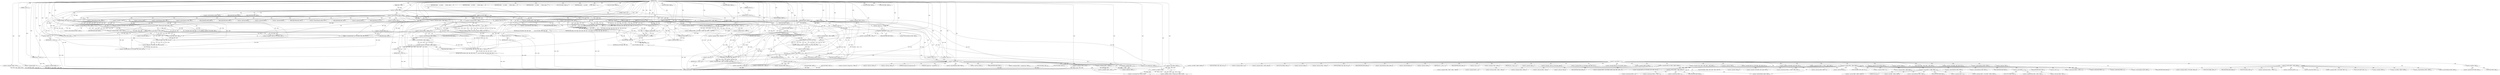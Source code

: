 digraph "FUN1" {  
"8" [label = <(METHOD,FUN1)<SUB>1</SUB>> ]
"790" [label = <(METHOD_RETURN,int)<SUB>1</SUB>> ]
"9" [label = <(PARAM,VAR1 **VAR2)<SUB>1</SUB>> ]
"10" [label = <(PARAM,const unsigned char **VAR3)<SUB>1</SUB>> ]
"11" [label = <(PARAM,long VAR4)<SUB>1</SUB>> ]
"12" [label = <(PARAM,const VAR5 *VAR6)<SUB>2</SUB>> ]
"13" [label = <(PARAM,int VAR7)<SUB>3</SUB>> ]
"14" [label = <(PARAM,int VAR8)<SUB>3</SUB>> ]
"15" [label = <(PARAM,char VAR9)<SUB>3</SUB>> ]
"16" [label = <(PARAM,VAR10 *VAR11)<SUB>3</SUB>> ]
"20" [label = <(&lt;operator&gt;.assignment,*VAR14 = NULL)<SUB>5</SUB>> ]
"26" [label = <(&lt;operator&gt;.assignment,*VAR20 = VAR6-&gt;VAR21)<SUB>8</SUB>> ]
"34" [label = <(&lt;operator&gt;.assignment,*VAR24 = NULL)<SUB>10</SUB>> ]
"38" [label = <(&lt;operator&gt;.assignment,*VAR26 = NULL)<SUB>11</SUB>> ]
"43" [label = <(&lt;operator&gt;.assignment,VAR27 = 0)<SUB>12</SUB>> ]
"54" [label = <(&lt;operator&gt;.assignment,VAR36 = 0)<SUB>17</SUB>> ]
"429" [label = <(FUN12,FUN12(VAR2, VAR34, VAR6))<SUB>180</SUB>> ]
"433" [label = <(&lt;operator&gt;.assignment,*VAR3 = VAR24)<SUB>181</SUB>> ]
"448" [label = <(RETURN,return 1;,return 1;)<SUB>184</SUB>> ]
"60" [label = <(&lt;operator&gt;.logicalNot,!VAR2)<SUB>19</SUB>> ]
"66" [label = <(&lt;operator&gt;.logicalAnd,VAR20 &amp;&amp; VAR20-&gt;VAR23)<SUB>21</SUB>> ]
"410" [label = <(&lt;operator&gt;.equals,VAR34 == VAR6-&gt;VAR58)<SUB>169</SUB>> ]
"438" [label = <(&lt;operator&gt;.logicalAnd,VAR23 &amp;&amp; !FUN9(VAR60, VAR2, VAR6, NULL))<SUB>182</SUB>> ]
"449" [label = <(LITERAL,1,return 1;)<SUB>184</SUB>> ]
"63" [label = <(RETURN,return 0;,return 0;)<SUB>20</SUB>> ]
"72" [label = <(&lt;operator&gt;.assignment,VAR23 = VAR20-&gt;VAR23)<SUB>22</SUB>> ]
"88" [label = <(IDENTIFIER,VAR40,{
    case VAR40:
        if (VAR6-&gt;VAR41) {
  ...)<SUB>27</SUB>> ]
"116" [label = <(RETURN,return FUN4(VAR2, VAR3, VAR4, VAR6,
           ...,return FUN4(VAR2, VAR3, VAR4, VAR6,
           ...)<SUB>38</SUB>> ]
"128" [label = <(IDENTIFIER,VAR45,{
    case VAR40:
        if (VAR6-&gt;VAR41) {
  ...)<SUB>42</SUB>> ]
"129" [label = <(&lt;operator&gt;.assignment,VAR24 = *VAR3)<SUB>43</SUB>> ]
"133" [label = <(&lt;operator&gt;.assignment,VAR36 = FUN5(NULL, &amp;VAR35, &amp;VAR28, NULL, NULL,
...)<SUB>45</SUB>> ]
"193" [label = <(RETURN,return FUN4(VAR2, VAR3, VAR4, VAR6, VAR35, 0, 0...,return FUN4(VAR2, VAR3, VAR4, VAR6, VAR35, 0, 0...)<SUB>68</SUB>> ]
"204" [label = <(IDENTIFIER,VAR51,{
    case VAR40:
        if (VAR6-&gt;VAR41) {
  ...)<SUB>70</SUB>> ]
"205" [label = <(&lt;operator&gt;.assignment,VAR18 = VAR6-&gt;VAR21)<SUB>72</SUB>> ]
"210" [label = <(RETURN,return VAR18-&gt;FUN7(VAR2, VAR3, VAR4, VAR6, VAR7...,return VAR18-&gt;FUN7(VAR2, VAR3, VAR4, VAR6, VAR7...)<SUB>73</SUB>> ]
"224" [label = <(IDENTIFIER,VAR52,{
    case VAR40:
        if (VAR6-&gt;VAR41) {
  ...)<SUB>75</SUB>> ]
"225" [label = <(&lt;operator&gt;.assignment,VAR16 = VAR6-&gt;VAR21)<SUB>77</SUB>> ]
"324" [label = <(&lt;operator&gt;.assignment,VAR38 = VAR16-&gt;FUN8(VAR2, VAR3, VAR4))<SUB>112</SUB>> ]
"348" [label = <(FUN2,FUN2(VAR42, VAR46))<SUB>120</SUB>> ]
"353" [label = <(IDENTIFIER,VAR55,{
    case VAR40:
        if (VAR6-&gt;VAR41) {
  ...)<SUB>123</SUB>> ]
"379" [label = <(&lt;operator&gt;.assignment,VAR36 = FUN3(VAR37, &amp;VAR24, VAR4, VAR13, 1, VAR11))<SUB>155</SUB>> ]
"402" [label = <(&lt;operator&gt;.assignment,VAR14 = VAR13)<SUB>163</SUB>> ]
"405" [label = <(FUN2,FUN2(VAR42, VAR46))<SUB>164</SUB>> ]
"425" [label = <(FUN2,FUN2(VAR42, VAR59))<SUB>176</SUB>> ]
"64" [label = <(LITERAL,0,return 0;)<SUB>20</SUB>> ]
"79" [label = <(&lt;operator&gt;.assignment,VAR23 = 0)<SUB>24</SUB>> ]
"117" [label = <(FUN4,FUN4(VAR2, VAR3, VAR4, VAR6,
                  ...)<SUB>38</SUB>> ]
"152" [label = <(&lt;operator&gt;.logicalNot,!VAR36)<SUB>47</SUB>> ]
"160" [label = <(&lt;operator&gt;.notEquals,VAR28 != VAR47)<SUB>53</SUB>> ]
"175" [label = <(&lt;operator&gt;.logicalNot,!(FUN6(VAR35) &amp; VAR6-&gt;VAR49))<SUB>61</SUB>> ]
"194" [label = <(FUN4,FUN4(VAR2, VAR3, VAR4, VAR6, VAR35, 0, 0, VAR11))<SUB>68</SUB>> ]
"211" [label = <(FUN7,VAR18-&gt;FUN7(VAR2, VAR3, VAR4, VAR6, VAR7, VAR8,...)<SUB>73</SUB>> ]
"231" [label = <(IDENTIFIER,VAR9,if (VAR9))<SUB>80</SUB>> ]
"287" [label = <(&lt;operator&gt;.notEquals,VAR7 != -1)<SUB>101</SUB>> ]
"334" [label = <(&lt;operator&gt;.notEquals,VAR7 != -1)<SUB>114</SUB>> ]
"344" [label = <(IDENTIFIER,VAR38,if (VAR38))<SUB>117</SUB>> ]
"355" [label = <(&lt;operator&gt;.logicalAnd,VAR23 &amp;&amp; !FUN9(VAR56, VAR2, VAR6, NULL))<SUB>124</SUB>> ]
"366" [label = <(&lt;operator&gt;.logicalAnd,!*VAR2 &amp;&amp; !FUN10(VAR2, VAR6))<SUB>131</SUB>> ]
"390" [label = <(&lt;operator&gt;.equals,VAR36 == -1)<SUB>157</SUB>> ]
"397" [label = <(&lt;operator&gt;.greaterThan,VAR36 &gt; 0)<SUB>160</SUB>> ]
"417" [label = <(IDENTIFIER,VAR9,if (VAR9))<SUB>171</SUB>> ]
"440" [label = <(&lt;operator&gt;.logicalNot,!FUN9(VAR60, VAR2, VAR6, NULL))<SUB>182</SUB>> ]
"467" [label = <(&lt;operator&gt;.assignment,VAR7 = VAR63)<SUB>193</SUB>> ]
"513" [label = <(&lt;operator&gt;.and,VAR20-&gt;VAR64 &amp; VAR65)<SUB>204</SUB>> ]
"539" [label = <(FUN2,FUN2(VAR42, VAR66))<SUB>212</SUB>> ]
"693" [label = <(FUN2,FUN2(VAR42, VAR70))<SUB>279</SUB>> ]
"703" [label = <(FUN2,FUN2(VAR42, VAR71))<SUB>284</SUB>> ]
"106" [label = <(RETURN,return FUN3(VAR2, VAR3, VAR4,
                 ...,return FUN3(VAR2, VAR3, VAR4,
                 ...)<SUB>35</SUB>> ]
"135" [label = <(FUN5,FUN5(NULL, &amp;VAR35, &amp;VAR28, NULL, NULL,
        ...)<SUB>45</SUB>> ]
"155" [label = <(FUN2,FUN2(VAR42, VAR46))<SUB>48</SUB>> ]
"170" [label = <(FUN2,FUN2(VAR42, VAR48))<SUB>57</SUB>> ]
"189" [label = <(FUN2,FUN2(VAR42, VAR50))<SUB>65</SUB>> ]
"234" [label = <(&lt;operator&gt;.assignment,VAR24 = *VAR3)<SUB>82</SUB>> ]
"254" [label = <(&lt;operator&gt;.assignment,VAR36 = FUN5(NULL, NULL, NULL, NULL, NULL,
    ...)<SUB>89</SUB>> ]
"292" [label = <(&lt;operator&gt;.assignment,VAR26 = *(unsigned char **)VAR3)<SUB>102</SUB>> ]
"298" [label = <(&lt;operator&gt;.assignment,VAR27 = *VAR26)<SUB>103</SUB>> ]
"311" [label = <(&lt;operator&gt;.assignment,*VAR26 = (unsigned char)((*VAR24 &amp; VAR54)
     ...)<SUB>108</SUB>> ]
"326" [label = <(FUN8,VAR16-&gt;FUN8(VAR2, VAR3, VAR4))<SUB>112</SUB>> ]
"339" [label = <(&lt;operator&gt;.assignment,*VAR26 = VAR27)<SUB>115</SUB>> ]
"346" [label = <(RETURN,return 1;,return 1;)<SUB>118</SUB>> ]
"375" [label = <(FUN2,FUN2(VAR42, VAR46))<SUB>152</SUB>> ]
"381" [label = <(FUN3,FUN3(VAR37, &amp;VAR24, VAR4, VAR13, 1, VAR11))<SUB>155</SUB>> ]
"419" [label = <(FUN11,FUN11(VAR2, VAR6))<SUB>173</SUB>> ]
"422" [label = <(RETURN,return -1;,return -1;)<SUB>174</SUB>> ]
"441" [label = <(FUN9,FUN9(VAR60, VAR2, VAR6, NULL))<SUB>182</SUB>> ]
"95" [label = <(&lt;operator&gt;.logicalOr,(VAR7 != -1) || VAR9)<SUB>30</SUB>> ]
"107" [label = <(FUN3,FUN3(VAR2, VAR3, VAR4,
                        ...)<SUB>35</SUB>> ]
"146" [label = <(&lt;operator&gt;.minus,-1)<SUB>46</SUB>> ]
"165" [label = <(IDENTIFIER,VAR9,if (VAR9))<SUB>55</SUB>> ]
"176" [label = <(&lt;operator&gt;.and,FUN6(VAR35) &amp; VAR6-&gt;VAR49)<SUB>61</SUB>> ]
"184" [label = <(IDENTIFIER,VAR9,if (VAR9))<SUB>63</SUB>> ]
"239" [label = <(&lt;operator&gt;.equals,VAR7 == -1)<SUB>83</SUB>> ]
"270" [label = <(&lt;operator&gt;.logicalNot,!VAR36)<SUB>91</SUB>> ]
"278" [label = <(&lt;operator&gt;.equals,VAR36 == -1)<SUB>95</SUB>> ]
"289" [label = <(&lt;operator&gt;.minus,-1)<SUB>101</SUB>> ]
"303" [label = <(&lt;operator&gt;.equals,VAR24 == NULL)<SUB>104</SUB>> ]
"336" [label = <(&lt;operator&gt;.minus,-1)<SUB>114</SUB>> ]
"347" [label = <(LITERAL,1,return 1;)<SUB>118</SUB>> ]
"357" [label = <(&lt;operator&gt;.logicalNot,!FUN9(VAR56, VAR2, VAR6, NULL))<SUB>124</SUB>> ]
"367" [label = <(&lt;operator&gt;.logicalNot,!*VAR2)<SUB>131</SUB>> ]
"370" [label = <(&lt;operator&gt;.logicalNot,!FUN10(VAR2, VAR6))<SUB>131</SUB>> ]
"392" [label = <(&lt;operator&gt;.minus,-1)<SUB>157</SUB>> ]
"423" [label = <(&lt;operator&gt;.minus,-1)<SUB>174</SUB>> ]
"102" [label = <(FUN2,FUN2(VAR42,
                        VAR43))<SUB>31</SUB>> ]
"167" [label = <(RETURN,return -1;,return -1;)<SUB>56</SUB>> ]
"177" [label = <(FUN6,FUN6(VAR35))<SUB>61</SUB>> ]
"186" [label = <(RETURN,return -1;,return -1;)<SUB>64</SUB>> ]
"244" [label = <(&lt;operator&gt;.assignment,VAR53 = VAR6-&gt;VAR49)<SUB>84</SUB>> ]
"256" [label = <(FUN5,FUN5(NULL, NULL, NULL, NULL, NULL,
            ...)<SUB>89</SUB>> ]
"273" [label = <(FUN2,FUN2(VAR42, VAR46))<SUB>92</SUB>> ]
"283" [label = <(RETURN,return -1;,return -1;)<SUB>96</SUB>> ]
"307" [label = <(FUN2,FUN2(VAR42, VAR46))<SUB>105</SUB>> ]
"314" [label = <(&lt;operator&gt;.cast,(unsigned char)((*VAR24 &amp; VAR54)
              ...)<SUB>108</SUB>> ]
"358" [label = <(FUN9,FUN9(VAR56, VAR2, VAR6, NULL))<SUB>124</SUB>> ]
"371" [label = <(FUN10,FUN10(VAR2, VAR6))<SUB>131</SUB>> ]
"753" [label = <(FUN2,FUN2(VAR42, VAR72))<SUB>300</SUB>> ]
"96" [label = <(&lt;operator&gt;.notEquals,VAR7 != -1)<SUB>30</SUB>> ]
"168" [label = <(&lt;operator&gt;.minus,-1)<SUB>56</SUB>> ]
"187" [label = <(&lt;operator&gt;.minus,-1)<SUB>64</SUB>> ]
"241" [label = <(&lt;operator&gt;.minus,-1)<SUB>83</SUB>> ]
"251" [label = <(&lt;operator&gt;.assignment,VAR53 = VAR7)<SUB>86</SUB>> ]
"280" [label = <(&lt;operator&gt;.minus,-1)<SUB>95</SUB>> ]
"284" [label = <(&lt;operator&gt;.minus,-1)<SUB>96</SUB>> ]
"295" [label = <(&lt;operator&gt;.cast,(unsigned char **)VAR3)<SUB>102</SUB>> ]
"316" [label = <(&lt;operator&gt;.or,(*VAR24 &amp; VAR54)
                              ...)<SUB>108</SUB>> ]
"98" [label = <(&lt;operator&gt;.minus,-1)<SUB>30</SUB>> ]
"317" [label = <(&lt;operator&gt;.and,*VAR24 &amp; VAR54)<SUB>108</SUB>> ]
"770" [label = <(&lt;operator&gt;.assignment,*VAR3 = VAR24)<SUB>307</SUB>> ]
"785" [label = <(RETURN,return 1;,return 1;)<SUB>310</SUB>> ]
"83" [label = <(&lt;operator&gt;.indirectFieldAccess,VAR6-&gt;VAR39)<SUB>26</SUB>> ]
"434" [label = <(&lt;operator&gt;.indirection,*VAR3)<SUB>181</SUB>> ]
"462" [label = <(&lt;operator&gt;.equals,VAR7 == -1)<SUB>192</SUB>> ]
"511" [label = <(&lt;operator&gt;.logicalAnd,VAR20 &amp;&amp; (VAR20-&gt;VAR64 &amp; VAR65))<SUB>204</SUB>> ]
"536" [label = <(&lt;operator&gt;.logicalNot,!VAR31)<SUB>211</SUB>> ]
"544" [label = <(&lt;operator&gt;.logicalAnd,!*VAR2 &amp;&amp; !FUN10(VAR2, VAR6))<SUB>216</SUB>> ]
"558" [label = <(&lt;operator&gt;.logicalAnd,VAR23 &amp;&amp; !FUN9(VAR56, VAR2, VAR6, NULL))<SUB>221</SUB>> ]
"579" [label = <(&lt;operator&gt;.lessThan,VAR34 &lt; VAR6-&gt;VAR58)<SUB>225</SUB>> ]
"584" [label = <(&lt;operator&gt;.expressionList,VAR34++, VAR13++)<SUB>225</SUB>> ]
"685" [label = <(&lt;operator&gt;.logicalAnd,VAR29 &amp;&amp; !FUN14(&amp;VAR24, VAR4))<SUB>278</SUB>> ]
"698" [label = <(&lt;operator&gt;.logicalAnd,!VAR30 &amp;&amp; VAR4)<SUB>283</SUB>> ]
"709" [label = <(&lt;operator&gt;.lessThan,VAR34 &lt; VAR6-&gt;VAR58)<SUB>289</SUB>> ]
"714" [label = <(&lt;operator&gt;.expressionList,VAR13++, VAR34++)<SUB>289</SUB>> ]
"758" [label = <(&lt;operator&gt;.logicalNot,!FUN17(VAR2, *VAR3, VAR24 - *VAR3, VAR6))<SUB>305</SUB>> ]
"771" [label = <(&lt;operator&gt;.indirection,*VAR3)<SUB>307</SUB>> ]
"775" [label = <(&lt;operator&gt;.logicalAnd,VAR23 &amp;&amp; !FUN9(VAR60, VAR2, VAR6, NULL))<SUB>308</SUB>> ]
"68" [label = <(&lt;operator&gt;.indirectFieldAccess,VAR20-&gt;VAR23)<SUB>21</SUB>> ]
"85" [label = <(FIELD_IDENTIFIER,VAR39,VAR39)<SUB>26</SUB>> ]
"412" [label = <(&lt;operator&gt;.indirectFieldAccess,VAR6-&gt;VAR58)<SUB>169</SUB>> ]
"470" [label = <(&lt;operator&gt;.assignment,VAR8 = VAR47)<SUB>194</SUB>> ]
"519" [label = <(&lt;operator&gt;.assignment,VAR4 = VAR33 - (VAR24 - *VAR3))<SUB>205</SUB>> ]
"527" [label = <(&lt;operator&gt;.assignment,VAR30 = 1)<SUB>206</SUB>> ]
"545" [label = <(&lt;operator&gt;.logicalNot,!*VAR2)<SUB>216</SUB>> ]
"548" [label = <(&lt;operator&gt;.logicalNot,!FUN10(VAR2, VAR6))<SUB>216</SUB>> ]
"560" [label = <(&lt;operator&gt;.logicalNot,!FUN9(VAR56, VAR2, VAR6, NULL))<SUB>221</SUB>> ]
"570" [label = <(&lt;operator&gt;.expressionList,VAR34 = 0, VAR13 = VAR6-&gt;VAR41)<SUB>225</SUB>> ]
"581" [label = <(&lt;operator&gt;.indirectFieldAccess,VAR6-&gt;VAR58)<SUB>225</SUB>> ]
"585" [label = <(&lt;operator&gt;.postIncrement,VAR34++)<SUB>225</SUB>> ]
"587" [label = <(&lt;operator&gt;.postIncrement,VAR13++)<SUB>225</SUB>> ]
"649" [label = <(&lt;operator&gt;.assignment,VAR36 = FUN3(VAR68, &amp;VAR24, VAR4, VAR67, VAR32,...)<SUB>264</SUB>> ]
"679" [label = <(&lt;operator&gt;.assignmentMinus,VAR4 -= VAR24 - VAR25)<SUB>274</SUB>> ]
"687" [label = <(&lt;operator&gt;.logicalNot,!FUN14(&amp;VAR24, VAR4))<SUB>278</SUB>> ]
"699" [label = <(&lt;operator&gt;.logicalNot,!VAR30)<SUB>283</SUB>> ]
"711" [label = <(&lt;operator&gt;.indirectFieldAccess,VAR6-&gt;VAR58)<SUB>289</SUB>> ]
"715" [label = <(&lt;operator&gt;.postIncrement,VAR13++)<SUB>289</SUB>> ]
"717" [label = <(&lt;operator&gt;.postIncrement,VAR34++)<SUB>289</SUB>> ]
"721" [label = <(&lt;operator&gt;.assignment,VAR67 = FUN15(VAR2, VAR13, 1))<SUB>291</SUB>> ]
"759" [label = <(FUN17,FUN17(VAR2, *VAR3, VAR24 - *VAR3, VAR6))<SUB>305</SUB>> ]
"777" [label = <(&lt;operator&gt;.logicalNot,!FUN9(VAR60, VAR2, VAR6, NULL))<SUB>308</SUB>> ]
"70" [label = <(FIELD_IDENTIFIER,VAR23,VAR23)<SUB>21</SUB>> ]
"74" [label = <(&lt;operator&gt;.indirectFieldAccess,VAR20-&gt;VAR23)<SUB>22</SUB>> ]
"90" [label = <(&lt;operator&gt;.indirectFieldAccess,VAR6-&gt;VAR41)<SUB>28</SUB>> ]
"131" [label = <(&lt;operator&gt;.indirection,*VAR3)<SUB>43</SUB>> ]
"207" [label = <(&lt;operator&gt;.indirectFieldAccess,VAR6-&gt;VAR21)<SUB>72</SUB>> ]
"227" [label = <(&lt;operator&gt;.indirectFieldAccess,VAR6-&gt;VAR21)<SUB>77</SUB>> ]
"414" [label = <(FIELD_IDENTIFIER,VAR58,VAR58)<SUB>169</SUB>> ]
"514" [label = <(&lt;operator&gt;.indirectFieldAccess,VAR20-&gt;VAR64)<SUB>204</SUB>> ]
"521" [label = <(&lt;operator&gt;.subtraction,VAR33 - (VAR24 - *VAR3))<SUB>205</SUB>> ]
"532" [label = <(&lt;operator&gt;.assignment,VAR30 = VAR29)<SUB>210</SUB>> ]
"546" [label = <(&lt;operator&gt;.indirection,*VAR2)<SUB>216</SUB>> ]
"549" [label = <(FUN10,FUN10(VAR2, VAR6))<SUB>216</SUB>> ]
"561" [label = <(FUN9,FUN9(VAR56, VAR2, VAR6, NULL))<SUB>221</SUB>> ]
"571" [label = <(&lt;operator&gt;.assignment,VAR34 = 0)<SUB>225</SUB>> ]
"574" [label = <(&lt;operator&gt;.assignment,VAR13 = VAR6-&gt;VAR41)<SUB>225</SUB>> ]
"583" [label = <(FIELD_IDENTIFIER,VAR58,VAR58)<SUB>225</SUB>> ]
"593" [label = <(&lt;operator&gt;.logicalAnd,VAR23 &amp;&amp; !FUN9(VAR56, VAR2, VAR6, NULL))<SUB>228</SUB>> ]
"614" [label = <(&lt;operator&gt;.lessThan,VAR34 &lt; VAR6-&gt;VAR58)<SUB>254</SUB>> ]
"619" [label = <(&lt;operator&gt;.expressionList,VAR34++, VAR13++)<SUB>254</SUB>> ]
"627" [label = <(&lt;operator&gt;.equals,VAR34 == (VAR6-&gt;VAR58 - 1))<SUB>258</SUB>> ]
"651" [label = <(FUN3,FUN3(VAR68, &amp;VAR24, VAR4, VAR67, VAR32, VAR11))<SUB>264</SUB>> ]
"660" [label = <(&lt;operator&gt;.logicalNot,!VAR36)<SUB>265</SUB>> ]
"681" [label = <(&lt;operator&gt;.subtraction,VAR24 - VAR25)<SUB>274</SUB>> ]
"688" [label = <(FUN14,FUN14(&amp;VAR24, VAR4))<SUB>278</SUB>> ]
"713" [label = <(FIELD_IDENTIFIER,VAR58,VAR58)<SUB>289</SUB>> ]
"723" [label = <(FUN15,FUN15(VAR2, VAR13, 1))<SUB>291</SUB>> ]
"728" [label = <(&lt;operator&gt;.logicalNot,!VAR67)<SUB>292</SUB>> ]
"733" [label = <(&lt;operator&gt;.and,VAR67-&gt;VAR64 &amp; VAR69)<SUB>294</SUB>> ]
"761" [label = <(&lt;operator&gt;.indirection,*VAR3)<SUB>305</SUB>> ]
"763" [label = <(&lt;operator&gt;.subtraction,VAR24 - *VAR3)<SUB>305</SUB>> ]
"778" [label = <(FUN9,FUN9(VAR60, VAR2, VAR6, NULL))<SUB>308</SUB>> ]
"76" [label = <(FIELD_IDENTIFIER,VAR23,VAR23)<SUB>22</SUB>> ]
"92" [label = <(FIELD_IDENTIFIER,VAR41,VAR41)<SUB>28</SUB>> ]
"137" [label = <(&lt;operator&gt;.addressOf,&amp;VAR35)<SUB>45</SUB>> ]
"139" [label = <(&lt;operator&gt;.addressOf,&amp;VAR28)<SUB>45</SUB>> ]
"143" [label = <(&lt;operator&gt;.addressOf,&amp;VAR24)<SUB>46</SUB>> ]
"209" [label = <(FIELD_IDENTIFIER,VAR21,VAR21)<SUB>72</SUB>> ]
"212" [label = <(&lt;operator&gt;.indirectFieldAccess,VAR18-&gt;FUN7)<SUB>73</SUB>> ]
"229" [label = <(FIELD_IDENTIFIER,VAR21,VAR21)<SUB>77</SUB>> ]
"327" [label = <(&lt;operator&gt;.indirectFieldAccess,VAR16-&gt;FUN8)<SUB>112</SUB>> ]
"383" [label = <(&lt;operator&gt;.addressOf,&amp;VAR24)<SUB>155</SUB>> ]
"502" [label = <(&lt;operator&gt;.equals,VAR36 == -1)<SUB>202</SUB>> ]
"516" [label = <(FIELD_IDENTIFIER,VAR64,VAR64)<SUB>204</SUB>> ]
"523" [label = <(&lt;operator&gt;.subtraction,VAR24 - *VAR3)<SUB>205</SUB>> ]
"576" [label = <(&lt;operator&gt;.indirectFieldAccess,VAR6-&gt;VAR41)<SUB>225</SUB>> ]
"595" [label = <(&lt;operator&gt;.logicalNot,!FUN9(VAR56, VAR2, VAR6, NULL))<SUB>228</SUB>> ]
"605" [label = <(&lt;operator&gt;.expressionList,VAR34 = 0, VAR13 = VAR6-&gt;VAR41)<SUB>254</SUB>> ]
"616" [label = <(&lt;operator&gt;.indirectFieldAccess,VAR6-&gt;VAR58)<SUB>254</SUB>> ]
"620" [label = <(&lt;operator&gt;.postIncrement,VAR34++)<SUB>254</SUB>> ]
"622" [label = <(&lt;operator&gt;.postIncrement,VAR13++)<SUB>254</SUB>> ]
"629" [label = <(&lt;operator&gt;.subtraction,VAR6-&gt;VAR58 - 1)<SUB>258</SUB>> ]
"635" [label = <(&lt;operator&gt;.assignment,VAR32 = 0)<SUB>259</SUB>> ]
"653" [label = <(&lt;operator&gt;.addressOf,&amp;VAR24)<SUB>264</SUB>> ]
"689" [label = <(&lt;operator&gt;.addressOf,&amp;VAR24)<SUB>278</SUB>> ]
"734" [label = <(&lt;operator&gt;.indirectFieldAccess,VAR67-&gt;VAR64)<SUB>294</SUB>> ]
"740" [label = <(&lt;operator&gt;.assignment,VAR68 = FUN16(VAR2, VAR67))<SUB>296</SUB>> ]
"745" [label = <(FUN13,FUN13(VAR68, VAR67))<SUB>297</SUB>> ]
"765" [label = <(&lt;operator&gt;.indirection,*VAR3)<SUB>305</SUB>> ]
"179" [label = <(&lt;operator&gt;.indirectFieldAccess,VAR6-&gt;VAR49)<SUB>61</SUB>> ]
"214" [label = <(FIELD_IDENTIFIER,FUN7,FUN7)<SUB>73</SUB>> ]
"236" [label = <(&lt;operator&gt;.indirection,*VAR3)<SUB>82</SUB>> ]
"294" [label = <(&lt;operator&gt;.indirection,*(unsigned char **)VAR3)<SUB>102</SUB>> ]
"300" [label = <(&lt;operator&gt;.indirection,*VAR26)<SUB>103</SUB>> ]
"312" [label = <(&lt;operator&gt;.indirection,*VAR26)<SUB>108</SUB>> ]
"329" [label = <(FIELD_IDENTIFIER,FUN8,FUN8)<SUB>112</SUB>> ]
"340" [label = <(&lt;operator&gt;.indirection,*VAR26)<SUB>115</SUB>> ]
"368" [label = <(&lt;operator&gt;.indirection,*VAR2)<SUB>131</SUB>> ]
"507" [label = <(RETURN,return -1;,return -1;)<SUB>203</SUB>> ]
"525" [label = <(&lt;operator&gt;.indirection,*VAR3)<SUB>205</SUB>> ]
"578" [label = <(FIELD_IDENTIFIER,VAR41,VAR41)<SUB>225</SUB>> ]
"596" [label = <(FUN9,FUN9(VAR56, VAR2, VAR6, NULL))<SUB>228</SUB>> ]
"606" [label = <(&lt;operator&gt;.assignment,VAR34 = 0)<SUB>254</SUB>> ]
"609" [label = <(&lt;operator&gt;.assignment,VAR13 = VAR6-&gt;VAR41)<SUB>254</SUB>> ]
"618" [label = <(FIELD_IDENTIFIER,VAR58,VAR58)<SUB>254</SUB>> ]
"630" [label = <(&lt;operator&gt;.indirectFieldAccess,VAR6-&gt;VAR58)<SUB>258</SUB>> ]
"640" [label = <(&lt;operator&gt;.assignment,VAR32 = (char)(VAR67-&gt;VAR64 &amp; VAR69))<SUB>261</SUB>> ]
"736" [label = <(FIELD_IDENTIFIER,VAR64,VAR64)<SUB>294</SUB>> ]
"742" [label = <(FUN16,FUN16(VAR2, VAR67))<SUB>296</SUB>> ]
"111" [label = <(&lt;operator&gt;.indirectFieldAccess,VAR6-&gt;VAR41)<SUB>36</SUB>> ]
"181" [label = <(FIELD_IDENTIFIER,VAR49,VAR49)<SUB>61</SUB>> ]
"262" [label = <(&lt;operator&gt;.addressOf,&amp;VAR24)<SUB>90</SUB>> ]
"315" [label = <(UNKNOWN,unsigned char,unsigned char)<SUB>108</SUB>> ]
"508" [label = <(&lt;operator&gt;.minus,-1)<SUB>203</SUB>> ]
"611" [label = <(&lt;operator&gt;.indirectFieldAccess,VAR6-&gt;VAR41)<SUB>254</SUB>> ]
"632" [label = <(FIELD_IDENTIFIER,VAR58,VAR58)<SUB>258</SUB>> ]
"642" [label = <(&lt;operator&gt;.cast,(char)(VAR67-&gt;VAR64 &amp; VAR69))<SUB>261</SUB>> ]
"670" [label = <(&lt;operator&gt;.equals,VAR36 == -1)<SUB>268</SUB>> ]
"113" [label = <(FIELD_IDENTIFIER,VAR41,VAR41)<SUB>36</SUB>> ]
"246" [label = <(&lt;operator&gt;.indirectFieldAccess,VAR6-&gt;VAR49)<SUB>84</SUB>> ]
"296" [label = <(UNKNOWN,unsigned char **,unsigned char **)<SUB>102</SUB>> ]
"321" [label = <(&lt;operator&gt;.indirectFieldAccess,VAR6-&gt;VAR49)<SUB>109</SUB>> ]
"613" [label = <(FIELD_IDENTIFIER,VAR41,VAR41)<SUB>254</SUB>> ]
"643" [label = <(UNKNOWN,char,char)<SUB>261</SUB>> ]
"644" [label = <(&lt;operator&gt;.and,VAR67-&gt;VAR64 &amp; VAR69)<SUB>261</SUB>> ]
"672" [label = <(&lt;operator&gt;.minus,-1)<SUB>268</SUB>> ]
"675" [label = <(FUN13,FUN13(VAR68, VAR67))<SUB>270</SUB>> ]
"248" [label = <(FIELD_IDENTIFIER,VAR49,VAR49)<SUB>84</SUB>> ]
"318" [label = <(&lt;operator&gt;.indirection,*VAR24)<SUB>108</SUB>> ]
"323" [label = <(FIELD_IDENTIFIER,VAR49,VAR49)<SUB>109</SUB>> ]
"645" [label = <(&lt;operator&gt;.indirectFieldAccess,VAR67-&gt;VAR64)<SUB>261</SUB>> ]
"647" [label = <(FIELD_IDENTIFIER,VAR64,VAR64)<SUB>261</SUB>> ]
  "210" -> "790"  [ label = "DDG: &lt;RET&gt;"] 
  "186" -> "790"  [ label = "DDG: &lt;RET&gt;"] 
  "167" -> "790"  [ label = "DDG: &lt;RET&gt;"] 
  "193" -> "790"  [ label = "DDG: &lt;RET&gt;"] 
  "283" -> "790"  [ label = "DDG: &lt;RET&gt;"] 
  "106" -> "790"  [ label = "DDG: &lt;RET&gt;"] 
  "116" -> "790"  [ label = "DDG: &lt;RET&gt;"] 
  "422" -> "790"  [ label = "DDG: &lt;RET&gt;"] 
  "63" -> "790"  [ label = "DDG: &lt;RET&gt;"] 
  "448" -> "790"  [ label = "DDG: &lt;RET&gt;"] 
  "346" -> "790"  [ label = "DDG: &lt;RET&gt;"] 
  "10" -> "790"  [ label = "DDG: VAR3"] 
  "11" -> "790"  [ label = "DDG: VAR4"] 
  "12" -> "790"  [ label = "DDG: VAR6"] 
  "13" -> "790"  [ label = "DDG: VAR7"] 
  "14" -> "790"  [ label = "DDG: VAR8"] 
  "15" -> "790"  [ label = "DDG: VAR9"] 
  "16" -> "790"  [ label = "DDG: VAR11"] 
  "20" -> "790"  [ label = "DDG: VAR14"] 
  "20" -> "790"  [ label = "DDG: *VAR14 = NULL"] 
  "26" -> "790"  [ label = "DDG: VAR20"] 
  "26" -> "790"  [ label = "DDG: VAR6-&gt;VAR21"] 
  "26" -> "790"  [ label = "DDG: *VAR20 = VAR6-&gt;VAR21"] 
  "34" -> "790"  [ label = "DDG: VAR24"] 
  "34" -> "790"  [ label = "DDG: *VAR24 = NULL"] 
  "38" -> "790"  [ label = "DDG: VAR26"] 
  "38" -> "790"  [ label = "DDG: NULL"] 
  "38" -> "790"  [ label = "DDG: *VAR26 = NULL"] 
  "43" -> "790"  [ label = "DDG: VAR27"] 
  "43" -> "790"  [ label = "DDG: VAR27 = 0"] 
  "54" -> "790"  [ label = "DDG: VAR36"] 
  "54" -> "790"  [ label = "DDG: VAR36 = 0"] 
  "60" -> "790"  [ label = "DDG: VAR2"] 
  "60" -> "790"  [ label = "DDG: !VAR2"] 
  "170" -> "790"  [ label = "DDG: VAR48"] 
  "513" -> "790"  [ label = "DDG: VAR65"] 
  "753" -> "790"  [ label = "DDG: VAR72"] 
  "317" -> "790"  [ label = "DDG: VAR54"] 
  "425" -> "790"  [ label = "DDG: VAR59"] 
  "539" -> "790"  [ label = "DDG: VAR66"] 
  "102" -> "790"  [ label = "DDG: VAR43"] 
  "467" -> "790"  [ label = "DDG: VAR63"] 
  "189" -> "790"  [ label = "DDG: VAR50"] 
  "703" -> "790"  [ label = "DDG: VAR71"] 
  "693" -> "790"  [ label = "DDG: VAR70"] 
  "8" -> "9"  [ label = "DDG: "] 
  "8" -> "10"  [ label = "DDG: "] 
  "8" -> "11"  [ label = "DDG: "] 
  "8" -> "12"  [ label = "DDG: "] 
  "8" -> "13"  [ label = "DDG: "] 
  "8" -> "14"  [ label = "DDG: "] 
  "8" -> "15"  [ label = "DDG: "] 
  "8" -> "16"  [ label = "DDG: "] 
  "8" -> "20"  [ label = "DDG: "] 
  "12" -> "26"  [ label = "DDG: VAR6"] 
  "8" -> "34"  [ label = "DDG: "] 
  "8" -> "38"  [ label = "DDG: "] 
  "8" -> "43"  [ label = "DDG: "] 
  "8" -> "54"  [ label = "DDG: "] 
  "34" -> "433"  [ label = "DDG: VAR24"] 
  "381" -> "433"  [ label = "DDG: &amp;VAR24"] 
  "8" -> "433"  [ label = "DDG: "] 
  "449" -> "448"  [ label = "DDG: 1"] 
  "8" -> "448"  [ label = "DDG: "] 
  "60" -> "429"  [ label = "DDG: VAR2"] 
  "358" -> "429"  [ label = "DDG: VAR2"] 
  "367" -> "429"  [ label = "DDG: *VAR2"] 
  "371" -> "429"  [ label = "DDG: VAR2"] 
  "8" -> "429"  [ label = "DDG: "] 
  "410" -> "429"  [ label = "DDG: VAR34"] 
  "12" -> "429"  [ label = "DDG: VAR6"] 
  "358" -> "429"  [ label = "DDG: VAR6"] 
  "371" -> "429"  [ label = "DDG: VAR6"] 
  "410" -> "429"  [ label = "DDG: VAR6-&gt;VAR58"] 
  "8" -> "449"  [ label = "DDG: "] 
  "9" -> "60"  [ label = "DDG: VAR2"] 
  "8" -> "60"  [ label = "DDG: "] 
  "64" -> "63"  [ label = "DDG: 0"] 
  "8" -> "63"  [ label = "DDG: "] 
  "26" -> "66"  [ label = "DDG: VAR20"] 
  "8" -> "66"  [ label = "DDG: "] 
  "66" -> "72"  [ label = "DDG: VAR20"] 
  "66" -> "72"  [ label = "DDG: VAR20-&gt;VAR23"] 
  "8" -> "88"  [ label = "DDG: "] 
  "117" -> "116"  [ label = "DDG: FUN4(VAR2, VAR3, VAR4, VAR6,
                                     VAR7, VAR8, VAR9, VAR11)"] 
  "8" -> "128"  [ label = "DDG: "] 
  "135" -> "133"  [ label = "DDG: 0"] 
  "135" -> "133"  [ label = "DDG: &amp;VAR35"] 
  "135" -> "133"  [ label = "DDG: VAR4"] 
  "135" -> "133"  [ label = "DDG: NULL"] 
  "135" -> "133"  [ label = "DDG: VAR11"] 
  "135" -> "133"  [ label = "DDG: &amp;VAR28"] 
  "135" -> "133"  [ label = "DDG: &amp;VAR24"] 
  "135" -> "133"  [ label = "DDG: -1"] 
  "135" -> "133"  [ label = "DDG: 1"] 
  "194" -> "193"  [ label = "DDG: FUN4(VAR2, VAR3, VAR4, VAR6, VAR35, 0, 0, VAR11)"] 
  "8" -> "204"  [ label = "DDG: "] 
  "12" -> "205"  [ label = "DDG: VAR6"] 
  "211" -> "210"  [ label = "DDG: VAR18-&gt;FUN7(VAR2, VAR3, VAR4, VAR6, VAR7, VAR8, VAR9, VAR11)"] 
  "8" -> "224"  [ label = "DDG: "] 
  "12" -> "225"  [ label = "DDG: VAR6"] 
  "326" -> "324"  [ label = "DDG: VAR16-&gt;FUN8"] 
  "326" -> "324"  [ label = "DDG: VAR2"] 
  "326" -> "324"  [ label = "DDG: VAR3"] 
  "326" -> "324"  [ label = "DDG: VAR4"] 
  "8" -> "353"  [ label = "DDG: "] 
  "381" -> "379"  [ label = "DDG: VAR11"] 
  "381" -> "379"  [ label = "DDG: VAR37"] 
  "381" -> "379"  [ label = "DDG: &amp;VAR24"] 
  "381" -> "379"  [ label = "DDG: VAR4"] 
  "381" -> "379"  [ label = "DDG: 1"] 
  "381" -> "379"  [ label = "DDG: VAR13"] 
  "381" -> "402"  [ label = "DDG: VAR13"] 
  "8" -> "402"  [ label = "DDG: "] 
  "8" -> "410"  [ label = "DDG: "] 
  "12" -> "410"  [ label = "DDG: VAR6"] 
  "358" -> "410"  [ label = "DDG: VAR6"] 
  "371" -> "410"  [ label = "DDG: VAR6"] 
  "79" -> "438"  [ label = "DDG: VAR23"] 
  "72" -> "438"  [ label = "DDG: VAR23"] 
  "355" -> "438"  [ label = "DDG: VAR23"] 
  "8" -> "438"  [ label = "DDG: "] 
  "440" -> "438"  [ label = "DDG: FUN9(VAR60, VAR2, VAR6, NULL)"] 
  "8" -> "64"  [ label = "DDG: "] 
  "8" -> "79"  [ label = "DDG: "] 
  "8" -> "231"  [ label = "DDG: "] 
  "8" -> "344"  [ label = "DDG: "] 
  "8" -> "348"  [ label = "DDG: "] 
  "8" -> "405"  [ label = "DDG: "] 
  "8" -> "417"  [ label = "DDG: "] 
  "8" -> "425"  [ label = "DDG: "] 
  "441" -> "440"  [ label = "DDG: VAR60"] 
  "441" -> "440"  [ label = "DDG: VAR2"] 
  "441" -> "440"  [ label = "DDG: VAR6"] 
  "441" -> "440"  [ label = "DDG: NULL"] 
  "107" -> "106"  [ label = "DDG: FUN3(VAR2, VAR3, VAR4,
                                        VAR6-&gt;VAR41, VAR9, VAR11)"] 
  "60" -> "117"  [ label = "DDG: VAR2"] 
  "8" -> "117"  [ label = "DDG: "] 
  "10" -> "117"  [ label = "DDG: VAR3"] 
  "11" -> "117"  [ label = "DDG: VAR4"] 
  "12" -> "117"  [ label = "DDG: VAR6"] 
  "13" -> "117"  [ label = "DDG: VAR7"] 
  "14" -> "117"  [ label = "DDG: VAR8"] 
  "15" -> "117"  [ label = "DDG: VAR9"] 
  "16" -> "117"  [ label = "DDG: VAR11"] 
  "8" -> "135"  [ label = "DDG: "] 
  "129" -> "135"  [ label = "DDG: VAR24"] 
  "11" -> "135"  [ label = "DDG: VAR4"] 
  "146" -> "135"  [ label = "DDG: 1"] 
  "16" -> "135"  [ label = "DDG: VAR11"] 
  "133" -> "152"  [ label = "DDG: VAR36"] 
  "8" -> "152"  [ label = "DDG: "] 
  "135" -> "160"  [ label = "DDG: &amp;VAR28"] 
  "8" -> "160"  [ label = "DDG: "] 
  "176" -> "175"  [ label = "DDG: FUN6(VAR35)"] 
  "176" -> "175"  [ label = "DDG: VAR6-&gt;VAR49"] 
  "60" -> "194"  [ label = "DDG: VAR2"] 
  "8" -> "194"  [ label = "DDG: "] 
  "10" -> "194"  [ label = "DDG: VAR3"] 
  "135" -> "194"  [ label = "DDG: VAR4"] 
  "12" -> "194"  [ label = "DDG: VAR6"] 
  "176" -> "194"  [ label = "DDG: VAR6-&gt;VAR49"] 
  "135" -> "194"  [ label = "DDG: &amp;VAR35"] 
  "177" -> "194"  [ label = "DDG: VAR35"] 
  "135" -> "194"  [ label = "DDG: VAR11"] 
  "205" -> "211"  [ label = "DDG: VAR18"] 
  "60" -> "211"  [ label = "DDG: VAR2"] 
  "8" -> "211"  [ label = "DDG: "] 
  "10" -> "211"  [ label = "DDG: VAR3"] 
  "11" -> "211"  [ label = "DDG: VAR4"] 
  "12" -> "211"  [ label = "DDG: VAR6"] 
  "13" -> "211"  [ label = "DDG: VAR7"] 
  "14" -> "211"  [ label = "DDG: VAR8"] 
  "15" -> "211"  [ label = "DDG: VAR9"] 
  "16" -> "211"  [ label = "DDG: VAR11"] 
  "256" -> "254"  [ label = "DDG: NULL"] 
  "256" -> "254"  [ label = "DDG: VAR53"] 
  "256" -> "254"  [ label = "DDG: VAR11"] 
  "256" -> "254"  [ label = "DDG: &amp;VAR24"] 
  "256" -> "254"  [ label = "DDG: 1"] 
  "256" -> "254"  [ label = "DDG: VAR8"] 
  "256" -> "254"  [ label = "DDG: VAR4"] 
  "13" -> "287"  [ label = "DDG: VAR7"] 
  "239" -> "287"  [ label = "DDG: VAR7"] 
  "8" -> "287"  [ label = "DDG: "] 
  "289" -> "287"  [ label = "DDG: 1"] 
  "316" -> "311"  [ label = "DDG: *VAR24 &amp; VAR54"] 
  "316" -> "311"  [ label = "DDG: VAR6-&gt;VAR49"] 
  "225" -> "326"  [ label = "DDG: VAR16"] 
  "60" -> "326"  [ label = "DDG: VAR2"] 
  "8" -> "326"  [ label = "DDG: "] 
  "10" -> "326"  [ label = "DDG: VAR3"] 
  "11" -> "326"  [ label = "DDG: VAR4"] 
  "256" -> "326"  [ label = "DDG: VAR4"] 
  "287" -> "334"  [ label = "DDG: VAR7"] 
  "8" -> "334"  [ label = "DDG: "] 
  "336" -> "334"  [ label = "DDG: 1"] 
  "43" -> "339"  [ label = "DDG: VAR27"] 
  "298" -> "339"  [ label = "DDG: VAR27"] 
  "8" -> "339"  [ label = "DDG: "] 
  "347" -> "346"  [ label = "DDG: 1"] 
  "8" -> "346"  [ label = "DDG: "] 
  "79" -> "355"  [ label = "DDG: VAR23"] 
  "72" -> "355"  [ label = "DDG: VAR23"] 
  "8" -> "355"  [ label = "DDG: "] 
  "357" -> "355"  [ label = "DDG: FUN9(VAR56, VAR2, VAR6, NULL)"] 
  "367" -> "366"  [ label = "DDG: *VAR2"] 
  "370" -> "366"  [ label = "DDG: FUN10(VAR2, VAR6)"] 
  "8" -> "381"  [ label = "DDG: "] 
  "34" -> "381"  [ label = "DDG: VAR24"] 
  "11" -> "381"  [ label = "DDG: VAR4"] 
  "16" -> "381"  [ label = "DDG: VAR11"] 
  "379" -> "390"  [ label = "DDG: VAR36"] 
  "8" -> "390"  [ label = "DDG: "] 
  "392" -> "390"  [ label = "DDG: 1"] 
  "390" -> "397"  [ label = "DDG: VAR36"] 
  "8" -> "397"  [ label = "DDG: "] 
  "423" -> "422"  [ label = "DDG: -1"] 
  "8" -> "441"  [ label = "DDG: "] 
  "367" -> "441"  [ label = "DDG: *VAR2"] 
  "429" -> "441"  [ label = "DDG: VAR2"] 
  "410" -> "441"  [ label = "DDG: VAR6-&gt;VAR58"] 
  "429" -> "441"  [ label = "DDG: VAR6"] 
  "12" -> "441"  [ label = "DDG: VAR6"] 
  "358" -> "441"  [ label = "DDG: NULL"] 
  "8" -> "146"  [ label = "DDG: "] 
  "8" -> "155"  [ label = "DDG: "] 
  "8" -> "165"  [ label = "DDG: "] 
  "8" -> "170"  [ label = "DDG: "] 
  "177" -> "176"  [ label = "DDG: VAR35"] 
  "12" -> "176"  [ label = "DDG: VAR6"] 
  "8" -> "184"  [ label = "DDG: "] 
  "8" -> "189"  [ label = "DDG: "] 
  "8" -> "289"  [ label = "DDG: "] 
  "8" -> "336"  [ label = "DDG: "] 
  "8" -> "347"  [ label = "DDG: "] 
  "358" -> "357"  [ label = "DDG: VAR56"] 
  "358" -> "357"  [ label = "DDG: VAR2"] 
  "358" -> "357"  [ label = "DDG: VAR6"] 
  "358" -> "357"  [ label = "DDG: NULL"] 
  "371" -> "370"  [ label = "DDG: VAR2"] 
  "371" -> "370"  [ label = "DDG: VAR6"] 
  "8" -> "375"  [ label = "DDG: "] 
  "8" -> "392"  [ label = "DDG: "] 
  "60" -> "419"  [ label = "DDG: VAR2"] 
  "358" -> "419"  [ label = "DDG: VAR2"] 
  "367" -> "419"  [ label = "DDG: *VAR2"] 
  "371" -> "419"  [ label = "DDG: VAR2"] 
  "8" -> "419"  [ label = "DDG: "] 
  "12" -> "419"  [ label = "DDG: VAR6"] 
  "358" -> "419"  [ label = "DDG: VAR6"] 
  "371" -> "419"  [ label = "DDG: VAR6"] 
  "410" -> "419"  [ label = "DDG: VAR6-&gt;VAR58"] 
  "96" -> "95"  [ label = "DDG: VAR7"] 
  "96" -> "95"  [ label = "DDG: -1"] 
  "15" -> "95"  [ label = "DDG: VAR9"] 
  "8" -> "95"  [ label = "DDG: "] 
  "60" -> "107"  [ label = "DDG: VAR2"] 
  "8" -> "107"  [ label = "DDG: "] 
  "10" -> "107"  [ label = "DDG: VAR3"] 
  "11" -> "107"  [ label = "DDG: VAR4"] 
  "12" -> "107"  [ label = "DDG: VAR6"] 
  "95" -> "107"  [ label = "DDG: VAR9"] 
  "16" -> "107"  [ label = "DDG: VAR11"] 
  "168" -> "167"  [ label = "DDG: -1"] 
  "135" -> "177"  [ label = "DDG: &amp;VAR35"] 
  "8" -> "177"  [ label = "DDG: "] 
  "187" -> "186"  [ label = "DDG: -1"] 
  "13" -> "239"  [ label = "DDG: VAR7"] 
  "8" -> "239"  [ label = "DDG: "] 
  "241" -> "239"  [ label = "DDG: 1"] 
  "12" -> "244"  [ label = "DDG: VAR6"] 
  "8" -> "256"  [ label = "DDG: "] 
  "234" -> "256"  [ label = "DDG: VAR24"] 
  "11" -> "256"  [ label = "DDG: VAR4"] 
  "251" -> "256"  [ label = "DDG: VAR53"] 
  "244" -> "256"  [ label = "DDG: VAR53"] 
  "14" -> "256"  [ label = "DDG: VAR8"] 
  "16" -> "256"  [ label = "DDG: VAR11"] 
  "254" -> "270"  [ label = "DDG: VAR36"] 
  "8" -> "270"  [ label = "DDG: "] 
  "270" -> "278"  [ label = "DDG: VAR36"] 
  "8" -> "278"  [ label = "DDG: "] 
  "280" -> "278"  [ label = "DDG: 1"] 
  "284" -> "283"  [ label = "DDG: -1"] 
  "34" -> "303"  [ label = "DDG: VAR24"] 
  "234" -> "303"  [ label = "DDG: VAR24"] 
  "256" -> "303"  [ label = "DDG: &amp;VAR24"] 
  "8" -> "303"  [ label = "DDG: "] 
  "256" -> "303"  [ label = "DDG: NULL"] 
  "316" -> "314"  [ label = "DDG: *VAR24 &amp; VAR54"] 
  "316" -> "314"  [ label = "DDG: VAR6-&gt;VAR49"] 
  "8" -> "358"  [ label = "DDG: "] 
  "60" -> "358"  [ label = "DDG: VAR2"] 
  "12" -> "358"  [ label = "DDG: VAR6"] 
  "60" -> "371"  [ label = "DDG: VAR2"] 
  "358" -> "371"  [ label = "DDG: VAR2"] 
  "367" -> "371"  [ label = "DDG: *VAR2"] 
  "8" -> "371"  [ label = "DDG: "] 
  "12" -> "371"  [ label = "DDG: VAR6"] 
  "358" -> "371"  [ label = "DDG: VAR6"] 
  "8" -> "423"  [ label = "DDG: "] 
  "13" -> "96"  [ label = "DDG: VAR7"] 
  "8" -> "96"  [ label = "DDG: "] 
  "98" -> "96"  [ label = "DDG: 1"] 
  "8" -> "102"  [ label = "DDG: "] 
  "8" -> "241"  [ label = "DDG: "] 
  "239" -> "251"  [ label = "DDG: VAR7"] 
  "8" -> "251"  [ label = "DDG: "] 
  "8" -> "273"  [ label = "DDG: "] 
  "8" -> "280"  [ label = "DDG: "] 
  "10" -> "295"  [ label = "DDG: VAR3"] 
  "8" -> "295"  [ label = "DDG: "] 
  "8" -> "307"  [ label = "DDG: "] 
  "317" -> "316"  [ label = "DDG: *VAR24"] 
  "317" -> "316"  [ label = "DDG: VAR54"] 
  "12" -> "316"  [ label = "DDG: VAR6"] 
  "8" -> "98"  [ label = "DDG: "] 
  "8" -> "168"  [ label = "DDG: "] 
  "8" -> "187"  [ label = "DDG: "] 
  "8" -> "284"  [ label = "DDG: "] 
  "8" -> "317"  [ label = "DDG: "] 
  "60" -> "85"  [ label = "CDG: "] 
  "60" -> "63"  [ label = "CDG: "] 
  "60" -> "66"  [ label = "CDG: "] 
  "60" -> "83"  [ label = "CDG: "] 
  "60" -> "68"  [ label = "CDG: "] 
  "60" -> "70"  [ label = "CDG: "] 
  "66" -> "76"  [ label = "CDG: "] 
  "66" -> "72"  [ label = "CDG: "] 
  "66" -> "74"  [ label = "CDG: "] 
  "66" -> "79"  [ label = "CDG: "] 
  "83" -> "209"  [ label = "CDG: "] 
  "83" -> "383"  [ label = "CDG: "] 
  "83" -> "392"  [ label = "CDG: "] 
  "83" -> "129"  [ label = "CDG: "] 
  "83" -> "152"  [ label = "CDG: "] 
  "83" -> "412"  [ label = "CDG: "] 
  "83" -> "390"  [ label = "CDG: "] 
  "83" -> "355"  [ label = "CDG: "] 
  "83" -> "368"  [ label = "CDG: "] 
  "83" -> "160"  [ label = "CDG: "] 
  "83" -> "397"  [ label = "CDG: "] 
  "83" -> "133"  [ label = "CDG: "] 
  "83" -> "225"  [ label = "CDG: "] 
  "83" -> "379"  [ label = "CDG: "] 
  "83" -> "137"  [ label = "CDG: "] 
  "83" -> "207"  [ label = "CDG: "] 
  "83" -> "211"  [ label = "CDG: "] 
  "83" -> "214"  [ label = "CDG: "] 
  "83" -> "146"  [ label = "CDG: "] 
  "83" -> "414"  [ label = "CDG: "] 
  "83" -> "229"  [ label = "CDG: "] 
  "83" -> "135"  [ label = "CDG: "] 
  "83" -> "410"  [ label = "CDG: "] 
  "83" -> "227"  [ label = "CDG: "] 
  "83" -> "366"  [ label = "CDG: "] 
  "83" -> "131"  [ label = "CDG: "] 
  "83" -> "92"  [ label = "CDG: "] 
  "83" -> "231"  [ label = "CDG: "] 
  "83" -> "90"  [ label = "CDG: "] 
  "83" -> "212"  [ label = "CDG: "] 
  "83" -> "139"  [ label = "CDG: "] 
  "83" -> "367"  [ label = "CDG: "] 
  "83" -> "205"  [ label = "CDG: "] 
  "83" -> "381"  [ label = "CDG: "] 
  "83" -> "210"  [ label = "CDG: "] 
  "83" -> "143"  [ label = "CDG: "] 
  "83" -> "357"  [ label = "CDG: "] 
  "83" -> "358"  [ label = "CDG: "] 
  "410" -> "448"  [ label = "CDG: "] 
  "410" -> "429"  [ label = "CDG: "] 
  "410" -> "417"  [ label = "CDG: "] 
  "410" -> "419"  [ label = "CDG: "] 
  "410" -> "434"  [ label = "CDG: "] 
  "410" -> "433"  [ label = "CDG: "] 
  "410" -> "423"  [ label = "CDG: "] 
  "410" -> "422"  [ label = "CDG: "] 
  "410" -> "438"  [ label = "CDG: "] 
  "410" -> "441"  [ label = "CDG: "] 
  "410" -> "440"  [ label = "CDG: "] 
  "462" -> "470"  [ label = "CDG: "] 
  "462" -> "467"  [ label = "CDG: "] 
  "511" -> "527"  [ label = "CDG: "] 
  "511" -> "525"  [ label = "CDG: "] 
  "511" -> "523"  [ label = "CDG: "] 
  "511" -> "521"  [ label = "CDG: "] 
  "511" -> "519"  [ label = "CDG: "] 
  "511" -> "532"  [ label = "CDG: "] 
  "579" -> "584"  [ label = "CDG: "] 
  "579" -> "616"  [ label = "CDG: "] 
  "579" -> "672"  [ label = "CDG: "] 
  "579" -> "630"  [ label = "CDG: "] 
  "579" -> "613"  [ label = "CDG: "] 
  "579" -> "585"  [ label = "CDG: "] 
  "579" -> "583"  [ label = "CDG: "] 
  "579" -> "649"  [ label = "CDG: "] 
  "579" -> "627"  [ label = "CDG: "] 
  "579" -> "587"  [ label = "CDG: "] 
  "579" -> "670"  [ label = "CDG: "] 
  "579" -> "632"  [ label = "CDG: "] 
  "579" -> "614"  [ label = "CDG: "] 
  "579" -> "618"  [ label = "CDG: "] 
  "579" -> "593"  [ label = "CDG: "] 
  "579" -> "629"  [ label = "CDG: "] 
  "579" -> "581"  [ label = "CDG: "] 
  "579" -> "605"  [ label = "CDG: "] 
  "579" -> "660"  [ label = "CDG: "] 
  "579" -> "653"  [ label = "CDG: "] 
  "579" -> "609"  [ label = "CDG: "] 
  "579" -> "611"  [ label = "CDG: "] 
  "579" -> "579"  [ label = "CDG: "] 
  "579" -> "606"  [ label = "CDG: "] 
  "579" -> "651"  [ label = "CDG: "] 
  "579" -> "596"  [ label = "CDG: "] 
  "579" -> "595"  [ label = "CDG: "] 
  "709" -> "740"  [ label = "CDG: "] 
  "709" -> "733"  [ label = "CDG: "] 
  "709" -> "713"  [ label = "CDG: "] 
  "709" -> "736"  [ label = "CDG: "] 
  "709" -> "728"  [ label = "CDG: "] 
  "709" -> "709"  [ label = "CDG: "] 
  "709" -> "714"  [ label = "CDG: "] 
  "709" -> "721"  [ label = "CDG: "] 
  "709" -> "723"  [ label = "CDG: "] 
  "709" -> "711"  [ label = "CDG: "] 
  "709" -> "734"  [ label = "CDG: "] 
  "709" -> "715"  [ label = "CDG: "] 
  "709" -> "742"  [ label = "CDG: "] 
  "709" -> "717"  [ label = "CDG: "] 
  "709" -> "745"  [ label = "CDG: "] 
  "545" -> "548"  [ label = "CDG: "] 
  "545" -> "549"  [ label = "CDG: "] 
  "90" -> "117"  [ label = "CDG: "] 
  "90" -> "107"  [ label = "CDG: "] 
  "90" -> "96"  [ label = "CDG: "] 
  "90" -> "98"  [ label = "CDG: "] 
  "90" -> "113"  [ label = "CDG: "] 
  "90" -> "106"  [ label = "CDG: "] 
  "90" -> "95"  [ label = "CDG: "] 
  "90" -> "116"  [ label = "CDG: "] 
  "90" -> "111"  [ label = "CDG: "] 
  "160" -> "167"  [ label = "CDG: "] 
  "160" -> "168"  [ label = "CDG: "] 
  "160" -> "176"  [ label = "CDG: "] 
  "160" -> "179"  [ label = "CDG: "] 
  "160" -> "165"  [ label = "CDG: "] 
  "160" -> "181"  [ label = "CDG: "] 
  "160" -> "177"  [ label = "CDG: "] 
  "160" -> "175"  [ label = "CDG: "] 
  "175" -> "186"  [ label = "CDG: "] 
  "175" -> "187"  [ label = "CDG: "] 
  "175" -> "184"  [ label = "CDG: "] 
  "175" -> "194"  [ label = "CDG: "] 
  "175" -> "193"  [ label = "CDG: "] 
  "231" -> "334"  [ label = "CDG: "] 
  "231" -> "256"  [ label = "CDG: "] 
  "231" -> "326"  [ label = "CDG: "] 
  "231" -> "324"  [ label = "CDG: "] 
  "231" -> "336"  [ label = "CDG: "] 
  "231" -> "329"  [ label = "CDG: "] 
  "231" -> "236"  [ label = "CDG: "] 
  "231" -> "254"  [ label = "CDG: "] 
  "231" -> "289"  [ label = "CDG: "] 
  "231" -> "280"  [ label = "CDG: "] 
  "231" -> "239"  [ label = "CDG: "] 
  "231" -> "327"  [ label = "CDG: "] 
  "231" -> "287"  [ label = "CDG: "] 
  "231" -> "270"  [ label = "CDG: "] 
  "231" -> "234"  [ label = "CDG: "] 
  "231" -> "344"  [ label = "CDG: "] 
  "231" -> "262"  [ label = "CDG: "] 
  "231" -> "346"  [ label = "CDG: "] 
  "231" -> "278"  [ label = "CDG: "] 
  "231" -> "241"  [ label = "CDG: "] 
  "287" -> "292"  [ label = "CDG: "] 
  "287" -> "300"  [ label = "CDG: "] 
  "287" -> "315"  [ label = "CDG: "] 
  "287" -> "296"  [ label = "CDG: "] 
  "287" -> "311"  [ label = "CDG: "] 
  "287" -> "323"  [ label = "CDG: "] 
  "287" -> "316"  [ label = "CDG: "] 
  "287" -> "318"  [ label = "CDG: "] 
  "287" -> "294"  [ label = "CDG: "] 
  "287" -> "303"  [ label = "CDG: "] 
  "287" -> "317"  [ label = "CDG: "] 
  "287" -> "298"  [ label = "CDG: "] 
  "287" -> "321"  [ label = "CDG: "] 
  "287" -> "314"  [ label = "CDG: "] 
  "287" -> "295"  [ label = "CDG: "] 
  "287" -> "312"  [ label = "CDG: "] 
  "334" -> "340"  [ label = "CDG: "] 
  "334" -> "339"  [ label = "CDG: "] 
  "614" -> "616"  [ label = "CDG: "] 
  "614" -> "622"  [ label = "CDG: "] 
  "614" -> "620"  [ label = "CDG: "] 
  "614" -> "619"  [ label = "CDG: "] 
  "614" -> "614"  [ label = "CDG: "] 
  "614" -> "618"  [ label = "CDG: "] 
  "627" -> "644"  [ label = "CDG: "] 
  "627" -> "645"  [ label = "CDG: "] 
  "627" -> "647"  [ label = "CDG: "] 
  "627" -> "642"  [ label = "CDG: "] 
  "627" -> "640"  [ label = "CDG: "] 
  "627" -> "635"  [ label = "CDG: "] 
  "627" -> "643"  [ label = "CDG: "] 
  "367" -> "370"  [ label = "CDG: "] 
  "367" -> "371"  [ label = "CDG: "] 
  "502" -> "544"  [ label = "CDG: "] 
  "502" -> "699"  [ label = "CDG: "] 
  "502" -> "698"  [ label = "CDG: "] 
  "502" -> "576"  [ label = "CDG: "] 
  "502" -> "536"  [ label = "CDG: "] 
  "502" -> "759"  [ label = "CDG: "] 
  "502" -> "545"  [ label = "CDG: "] 
  "502" -> "713"  [ label = "CDG: "] 
  "502" -> "583"  [ label = "CDG: "] 
  "502" -> "785"  [ label = "CDG: "] 
  "502" -> "763"  [ label = "CDG: "] 
  "502" -> "709"  [ label = "CDG: "] 
  "502" -> "508"  [ label = "CDG: "] 
  "502" -> "775"  [ label = "CDG: "] 
  "502" -> "546"  [ label = "CDG: "] 
  "502" -> "558"  [ label = "CDG: "] 
  "502" -> "511"  [ label = "CDG: "] 
  "502" -> "770"  [ label = "CDG: "] 
  "502" -> "758"  [ label = "CDG: "] 
  "502" -> "765"  [ label = "CDG: "] 
  "502" -> "570"  [ label = "CDG: "] 
  "502" -> "578"  [ label = "CDG: "] 
  "502" -> "711"  [ label = "CDG: "] 
  "502" -> "571"  [ label = "CDG: "] 
  "502" -> "771"  [ label = "CDG: "] 
  "502" -> "507"  [ label = "CDG: "] 
  "502" -> "685"  [ label = "CDG: "] 
  "502" -> "581"  [ label = "CDG: "] 
  "502" -> "574"  [ label = "CDG: "] 
  "502" -> "761"  [ label = "CDG: "] 
  "502" -> "579"  [ label = "CDG: "] 
  "502" -> "516"  [ label = "CDG: "] 
  "502" -> "513"  [ label = "CDG: "] 
  "502" -> "514"  [ label = "CDG: "] 
  "502" -> "778"  [ label = "CDG: "] 
  "502" -> "777"  [ label = "CDG: "] 
  "502" -> "689"  [ label = "CDG: "] 
  "502" -> "687"  [ label = "CDG: "] 
  "502" -> "688"  [ label = "CDG: "] 
  "502" -> "560"  [ label = "CDG: "] 
  "502" -> "561"  [ label = "CDG: "] 
  "239" -> "244"  [ label = "CDG: "] 
  "239" -> "246"  [ label = "CDG: "] 
  "239" -> "251"  [ label = "CDG: "] 
  "239" -> "248"  [ label = "CDG: "] 
  "278" -> "334"  [ label = "CDG: "] 
  "278" -> "326"  [ label = "CDG: "] 
  "278" -> "324"  [ label = "CDG: "] 
  "278" -> "336"  [ label = "CDG: "] 
  "278" -> "329"  [ label = "CDG: "] 
  "278" -> "289"  [ label = "CDG: "] 
  "278" -> "327"  [ label = "CDG: "] 
  "278" -> "287"  [ label = "CDG: "] 
  "278" -> "344"  [ label = "CDG: "] 
  "278" -> "283"  [ label = "CDG: "] 
  "278" -> "346"  [ label = "CDG: "] 
  "278" -> "284"  [ label = "CDG: "] 
  "670" -> "681"  [ label = "CDG: "] 
  "670" -> "675"  [ label = "CDG: "] 
  "670" -> "679"  [ label = "CDG: "] 
}
